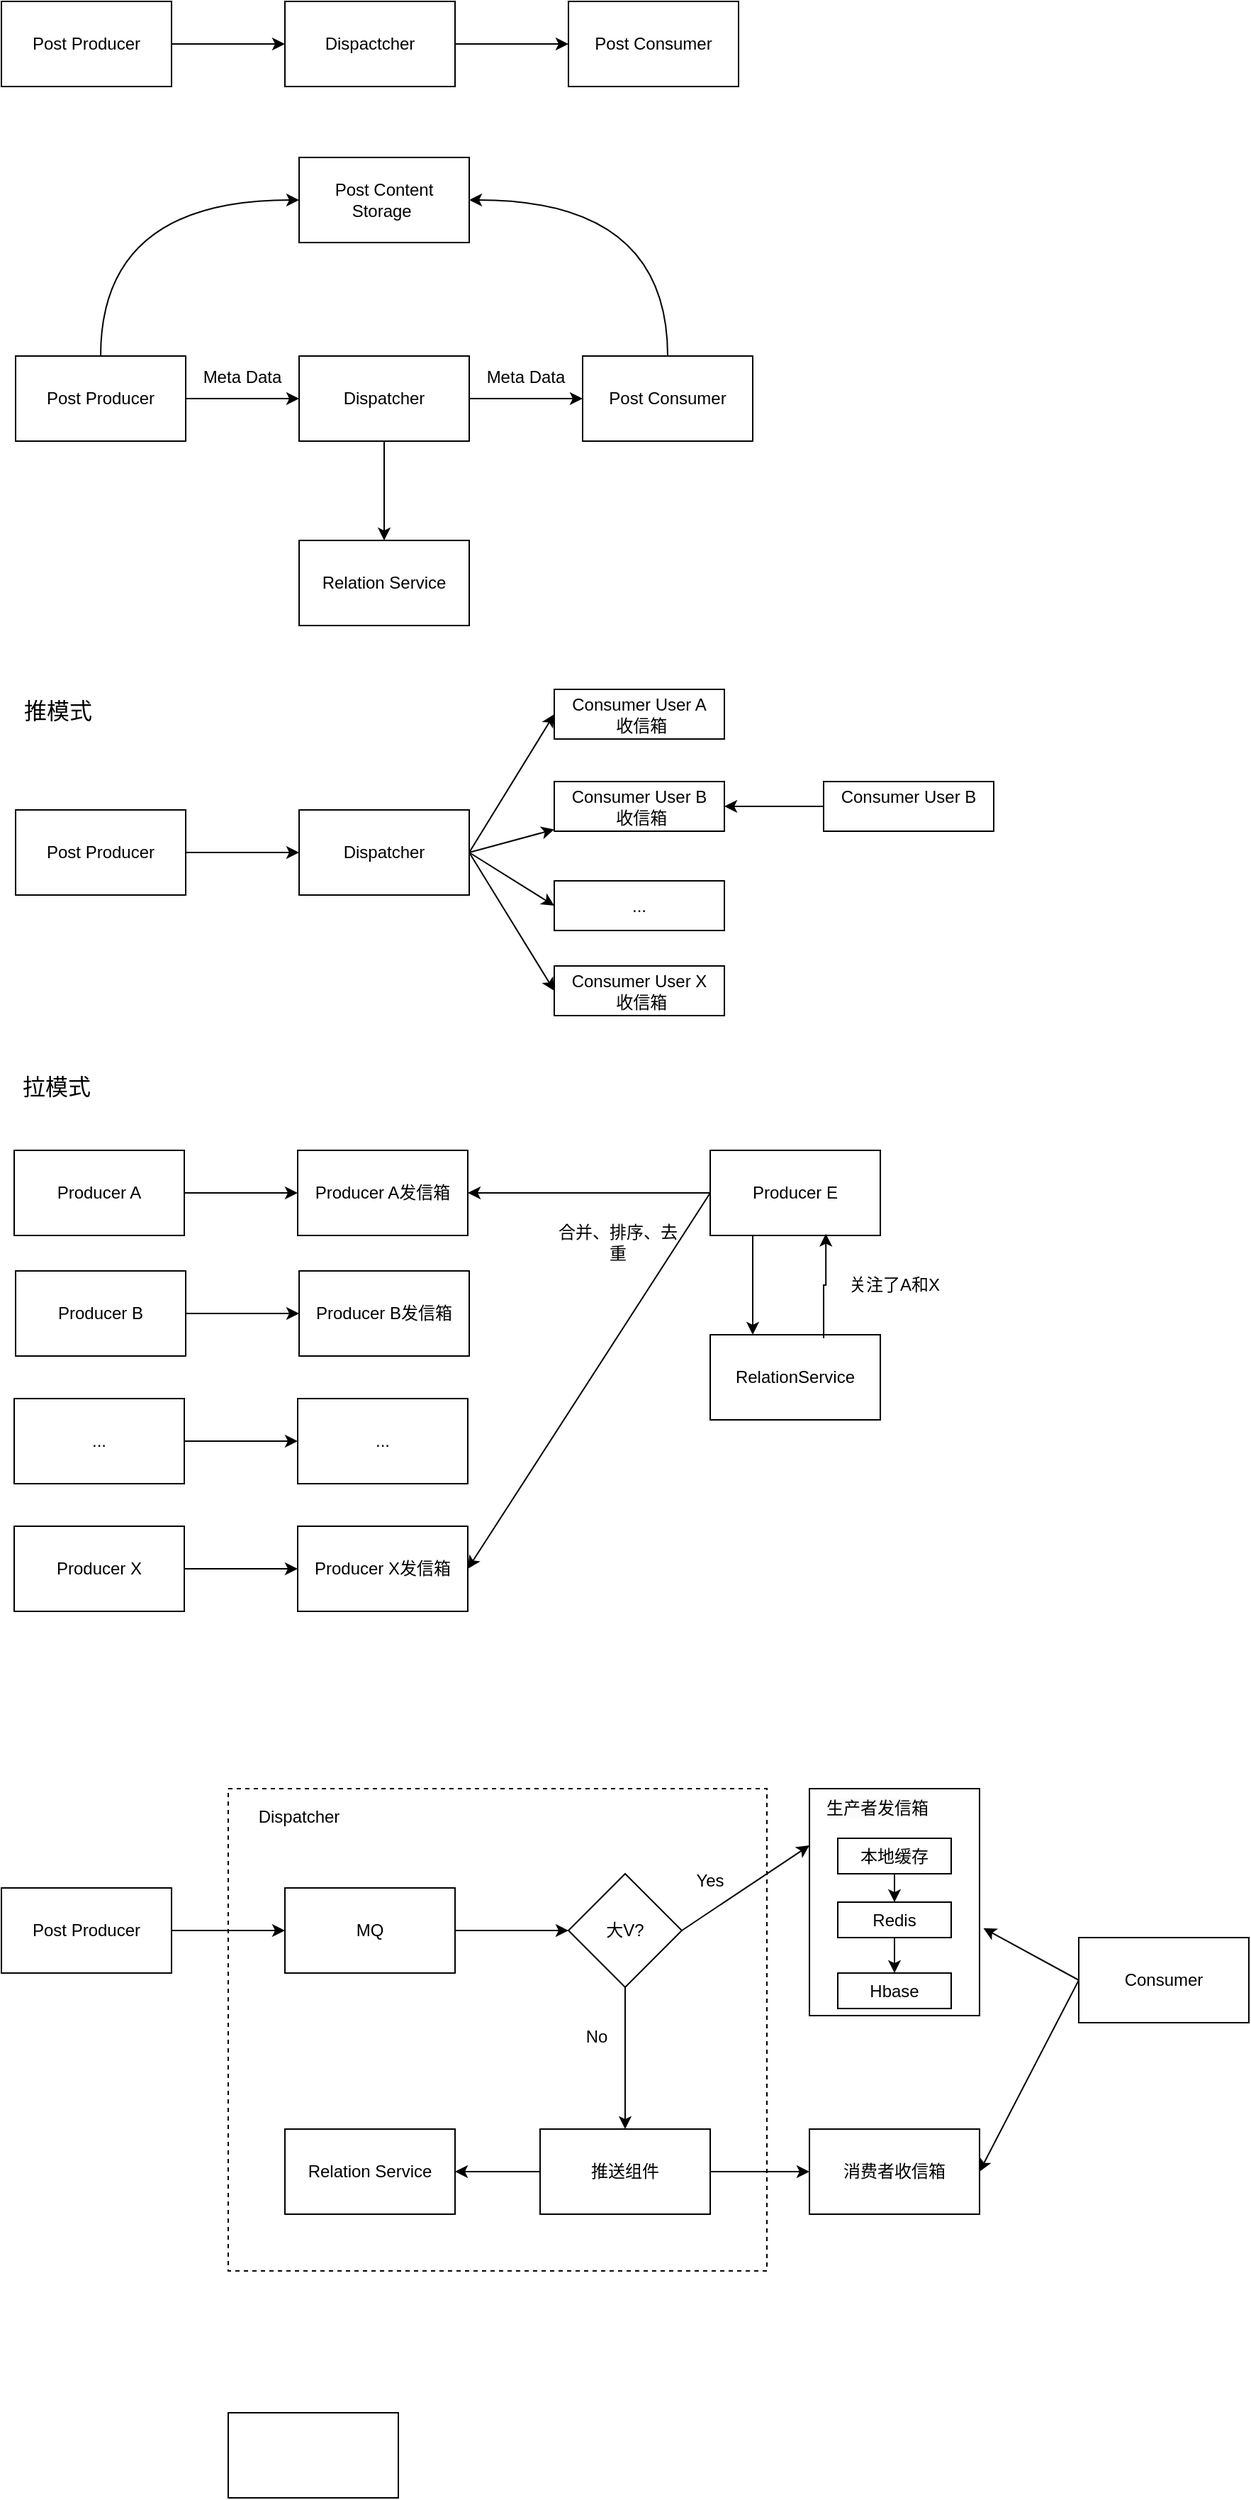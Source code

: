 <mxfile version="24.7.6">
  <diagram name="第 1 页" id="er8IoUahOcEAiOQroVSB">
    <mxGraphModel dx="1012" dy="571" grid="1" gridSize="10" guides="1" tooltips="1" connect="1" arrows="1" fold="1" page="1" pageScale="1" pageWidth="827" pageHeight="1169" math="0" shadow="0">
      <root>
        <mxCell id="0" />
        <mxCell id="1" parent="0" />
        <mxCell id="C0gUcWc2lnnMZgv8tYPe-92" value="" style="rounded=0;whiteSpace=wrap;html=1;dashed=1;" vertex="1" parent="1">
          <mxGeometry x="220" y="1330" width="380" height="340" as="geometry" />
        </mxCell>
        <mxCell id="C0gUcWc2lnnMZgv8tYPe-3" value="" style="edgeStyle=orthogonalEdgeStyle;rounded=0;orthogonalLoop=1;jettySize=auto;html=1;" edge="1" parent="1" source="C0gUcWc2lnnMZgv8tYPe-1" target="C0gUcWc2lnnMZgv8tYPe-2">
          <mxGeometry relative="1" as="geometry" />
        </mxCell>
        <mxCell id="C0gUcWc2lnnMZgv8tYPe-1" value="Post Producer" style="rounded=0;whiteSpace=wrap;html=1;" vertex="1" parent="1">
          <mxGeometry x="60" y="70" width="120" height="60" as="geometry" />
        </mxCell>
        <mxCell id="C0gUcWc2lnnMZgv8tYPe-5" value="" style="edgeStyle=orthogonalEdgeStyle;rounded=0;orthogonalLoop=1;jettySize=auto;html=1;" edge="1" parent="1" source="C0gUcWc2lnnMZgv8tYPe-2" target="C0gUcWc2lnnMZgv8tYPe-4">
          <mxGeometry relative="1" as="geometry" />
        </mxCell>
        <mxCell id="C0gUcWc2lnnMZgv8tYPe-2" value="Dispactcher" style="whiteSpace=wrap;html=1;rounded=0;" vertex="1" parent="1">
          <mxGeometry x="260" y="70" width="120" height="60" as="geometry" />
        </mxCell>
        <mxCell id="C0gUcWc2lnnMZgv8tYPe-4" value="Post Consumer" style="whiteSpace=wrap;html=1;rounded=0;" vertex="1" parent="1">
          <mxGeometry x="460" y="70" width="120" height="60" as="geometry" />
        </mxCell>
        <mxCell id="C0gUcWc2lnnMZgv8tYPe-9" value="" style="edgeStyle=orthogonalEdgeStyle;rounded=0;orthogonalLoop=1;jettySize=auto;html=1;" edge="1" source="C0gUcWc2lnnMZgv8tYPe-10" target="C0gUcWc2lnnMZgv8tYPe-12" parent="1">
          <mxGeometry relative="1" as="geometry" />
        </mxCell>
        <mxCell id="C0gUcWc2lnnMZgv8tYPe-17" style="edgeStyle=orthogonalEdgeStyle;rounded=0;orthogonalLoop=1;jettySize=auto;html=1;entryX=0;entryY=0.5;entryDx=0;entryDy=0;curved=1;exitX=0.5;exitY=0;exitDx=0;exitDy=0;" edge="1" parent="1" source="C0gUcWc2lnnMZgv8tYPe-10" target="C0gUcWc2lnnMZgv8tYPe-16">
          <mxGeometry relative="1" as="geometry" />
        </mxCell>
        <mxCell id="C0gUcWc2lnnMZgv8tYPe-10" value="Post Producer" style="rounded=0;whiteSpace=wrap;html=1;" vertex="1" parent="1">
          <mxGeometry x="70" y="320" width="120" height="60" as="geometry" />
        </mxCell>
        <mxCell id="C0gUcWc2lnnMZgv8tYPe-11" value="" style="edgeStyle=orthogonalEdgeStyle;rounded=0;orthogonalLoop=1;jettySize=auto;html=1;" edge="1" source="C0gUcWc2lnnMZgv8tYPe-12" target="C0gUcWc2lnnMZgv8tYPe-13" parent="1">
          <mxGeometry relative="1" as="geometry" />
        </mxCell>
        <mxCell id="C0gUcWc2lnnMZgv8tYPe-21" style="edgeStyle=orthogonalEdgeStyle;rounded=0;orthogonalLoop=1;jettySize=auto;html=1;" edge="1" parent="1" source="C0gUcWc2lnnMZgv8tYPe-12" target="C0gUcWc2lnnMZgv8tYPe-20">
          <mxGeometry relative="1" as="geometry" />
        </mxCell>
        <mxCell id="C0gUcWc2lnnMZgv8tYPe-12" value="Dispatcher" style="whiteSpace=wrap;html=1;rounded=0;" vertex="1" parent="1">
          <mxGeometry x="270" y="320" width="120" height="60" as="geometry" />
        </mxCell>
        <mxCell id="C0gUcWc2lnnMZgv8tYPe-19" style="edgeStyle=orthogonalEdgeStyle;rounded=0;orthogonalLoop=1;jettySize=auto;html=1;entryX=1;entryY=0.5;entryDx=0;entryDy=0;exitX=0.5;exitY=0;exitDx=0;exitDy=0;curved=1;" edge="1" parent="1" source="C0gUcWc2lnnMZgv8tYPe-13" target="C0gUcWc2lnnMZgv8tYPe-16">
          <mxGeometry relative="1" as="geometry" />
        </mxCell>
        <mxCell id="C0gUcWc2lnnMZgv8tYPe-13" value="Post Consumer" style="whiteSpace=wrap;html=1;rounded=0;" vertex="1" parent="1">
          <mxGeometry x="470" y="320" width="120" height="60" as="geometry" />
        </mxCell>
        <mxCell id="C0gUcWc2lnnMZgv8tYPe-14" value="Meta Data" style="text;html=1;align=center;verticalAlign=middle;whiteSpace=wrap;rounded=0;" vertex="1" parent="1">
          <mxGeometry x="200" y="320" width="60" height="30" as="geometry" />
        </mxCell>
        <mxCell id="C0gUcWc2lnnMZgv8tYPe-15" value="Meta Data" style="text;html=1;align=center;verticalAlign=middle;whiteSpace=wrap;rounded=0;" vertex="1" parent="1">
          <mxGeometry x="400" y="320" width="60" height="30" as="geometry" />
        </mxCell>
        <mxCell id="C0gUcWc2lnnMZgv8tYPe-16" value="Post Content Storage&amp;nbsp;" style="rounded=0;whiteSpace=wrap;html=1;" vertex="1" parent="1">
          <mxGeometry x="270" y="180" width="120" height="60" as="geometry" />
        </mxCell>
        <mxCell id="C0gUcWc2lnnMZgv8tYPe-20" value="Relation Service" style="whiteSpace=wrap;html=1;rounded=0;" vertex="1" parent="1">
          <mxGeometry x="270" y="450" width="120" height="60" as="geometry" />
        </mxCell>
        <mxCell id="C0gUcWc2lnnMZgv8tYPe-24" value="" style="edgeStyle=orthogonalEdgeStyle;rounded=0;orthogonalLoop=1;jettySize=auto;html=1;" edge="1" parent="1" source="C0gUcWc2lnnMZgv8tYPe-22" target="C0gUcWc2lnnMZgv8tYPe-23">
          <mxGeometry relative="1" as="geometry" />
        </mxCell>
        <mxCell id="C0gUcWc2lnnMZgv8tYPe-22" value="Post Producer" style="rounded=0;whiteSpace=wrap;html=1;" vertex="1" parent="1">
          <mxGeometry x="70" y="640" width="120" height="60" as="geometry" />
        </mxCell>
        <mxCell id="C0gUcWc2lnnMZgv8tYPe-25" style="rounded=0;orthogonalLoop=1;jettySize=auto;html=1;entryX=0;entryY=0.5;entryDx=0;entryDy=0;exitX=1;exitY=0.5;exitDx=0;exitDy=0;" edge="1" parent="1" source="C0gUcWc2lnnMZgv8tYPe-23" target="C0gUcWc2lnnMZgv8tYPe-26">
          <mxGeometry relative="1" as="geometry">
            <mxPoint x="430" y="570" as="targetPoint" />
          </mxGeometry>
        </mxCell>
        <mxCell id="C0gUcWc2lnnMZgv8tYPe-29" style="rounded=0;orthogonalLoop=1;jettySize=auto;html=1;exitX=1;exitY=0.5;exitDx=0;exitDy=0;" edge="1" parent="1" source="C0gUcWc2lnnMZgv8tYPe-23" target="C0gUcWc2lnnMZgv8tYPe-27">
          <mxGeometry relative="1" as="geometry" />
        </mxCell>
        <mxCell id="C0gUcWc2lnnMZgv8tYPe-30" style="rounded=0;orthogonalLoop=1;jettySize=auto;html=1;exitX=1;exitY=0.5;exitDx=0;exitDy=0;exitPerimeter=0;entryX=0;entryY=0.5;entryDx=0;entryDy=0;" edge="1" parent="1" source="C0gUcWc2lnnMZgv8tYPe-23" target="C0gUcWc2lnnMZgv8tYPe-28">
          <mxGeometry relative="1" as="geometry" />
        </mxCell>
        <mxCell id="C0gUcWc2lnnMZgv8tYPe-32" style="rounded=0;orthogonalLoop=1;jettySize=auto;html=1;entryX=0;entryY=0.5;entryDx=0;entryDy=0;exitX=1;exitY=0.5;exitDx=0;exitDy=0;" edge="1" parent="1" source="C0gUcWc2lnnMZgv8tYPe-23" target="C0gUcWc2lnnMZgv8tYPe-31">
          <mxGeometry relative="1" as="geometry" />
        </mxCell>
        <mxCell id="C0gUcWc2lnnMZgv8tYPe-23" value="Dispatcher" style="rounded=0;whiteSpace=wrap;html=1;" vertex="1" parent="1">
          <mxGeometry x="270" y="640" width="120" height="60" as="geometry" />
        </mxCell>
        <mxCell id="C0gUcWc2lnnMZgv8tYPe-26" value="Consumer User A&lt;div&gt;&amp;nbsp;收信箱&lt;/div&gt;" style="rounded=0;whiteSpace=wrap;html=1;" vertex="1" parent="1">
          <mxGeometry x="450" y="555" width="120" height="35" as="geometry" />
        </mxCell>
        <mxCell id="C0gUcWc2lnnMZgv8tYPe-27" value="Consumer User B&lt;div&gt;&amp;nbsp;收信箱&lt;/div&gt;" style="rounded=0;whiteSpace=wrap;html=1;" vertex="1" parent="1">
          <mxGeometry x="450" y="620" width="120" height="35" as="geometry" />
        </mxCell>
        <mxCell id="C0gUcWc2lnnMZgv8tYPe-28" value="..." style="rounded=0;whiteSpace=wrap;html=1;" vertex="1" parent="1">
          <mxGeometry x="450" y="690" width="120" height="35" as="geometry" />
        </mxCell>
        <mxCell id="C0gUcWc2lnnMZgv8tYPe-31" value="Consumer User X&lt;div&gt;&amp;nbsp;收信箱&lt;/div&gt;" style="rounded=0;whiteSpace=wrap;html=1;" vertex="1" parent="1">
          <mxGeometry x="450" y="750" width="120" height="35" as="geometry" />
        </mxCell>
        <mxCell id="C0gUcWc2lnnMZgv8tYPe-34" style="edgeStyle=orthogonalEdgeStyle;rounded=0;orthogonalLoop=1;jettySize=auto;html=1;entryX=1;entryY=0.5;entryDx=0;entryDy=0;" edge="1" parent="1" source="C0gUcWc2lnnMZgv8tYPe-33" target="C0gUcWc2lnnMZgv8tYPe-27">
          <mxGeometry relative="1" as="geometry" />
        </mxCell>
        <mxCell id="C0gUcWc2lnnMZgv8tYPe-33" value="Consumer User B&lt;div&gt;&lt;br&gt;&lt;/div&gt;" style="rounded=0;whiteSpace=wrap;html=1;" vertex="1" parent="1">
          <mxGeometry x="640" y="620" width="120" height="35" as="geometry" />
        </mxCell>
        <mxCell id="C0gUcWc2lnnMZgv8tYPe-35" value="&lt;font style=&quot;font-size: 16px;&quot;&gt;推模式&lt;/font&gt;" style="text;html=1;align=center;verticalAlign=middle;whiteSpace=wrap;rounded=0;" vertex="1" parent="1">
          <mxGeometry x="70" y="555" width="60" height="30" as="geometry" />
        </mxCell>
        <mxCell id="C0gUcWc2lnnMZgv8tYPe-36" value="" style="edgeStyle=orthogonalEdgeStyle;rounded=0;orthogonalLoop=1;jettySize=auto;html=1;" edge="1" source="C0gUcWc2lnnMZgv8tYPe-37" target="C0gUcWc2lnnMZgv8tYPe-42" parent="1">
          <mxGeometry relative="1" as="geometry" />
        </mxCell>
        <mxCell id="C0gUcWc2lnnMZgv8tYPe-37" value="Producer A" style="rounded=0;whiteSpace=wrap;html=1;" vertex="1" parent="1">
          <mxGeometry x="69" y="880" width="120" height="60" as="geometry" />
        </mxCell>
        <mxCell id="C0gUcWc2lnnMZgv8tYPe-42" value="Producer A发信箱" style="rounded=0;whiteSpace=wrap;html=1;" vertex="1" parent="1">
          <mxGeometry x="269" y="880" width="120" height="60" as="geometry" />
        </mxCell>
        <mxCell id="C0gUcWc2lnnMZgv8tYPe-49" value="&lt;font style=&quot;font-size: 16px;&quot;&gt;拉模式&lt;/font&gt;" style="text;html=1;align=center;verticalAlign=middle;whiteSpace=wrap;rounded=0;" vertex="1" parent="1">
          <mxGeometry x="69" y="820" width="60" height="30" as="geometry" />
        </mxCell>
        <mxCell id="C0gUcWc2lnnMZgv8tYPe-50" value="" style="edgeStyle=orthogonalEdgeStyle;rounded=0;orthogonalLoop=1;jettySize=auto;html=1;" edge="1" source="C0gUcWc2lnnMZgv8tYPe-51" target="C0gUcWc2lnnMZgv8tYPe-52" parent="1">
          <mxGeometry relative="1" as="geometry" />
        </mxCell>
        <mxCell id="C0gUcWc2lnnMZgv8tYPe-51" value="Producer B" style="rounded=0;whiteSpace=wrap;html=1;" vertex="1" parent="1">
          <mxGeometry x="70" y="965" width="120" height="60" as="geometry" />
        </mxCell>
        <mxCell id="C0gUcWc2lnnMZgv8tYPe-52" value="Producer B发信箱" style="rounded=0;whiteSpace=wrap;html=1;" vertex="1" parent="1">
          <mxGeometry x="270" y="965" width="120" height="60" as="geometry" />
        </mxCell>
        <mxCell id="C0gUcWc2lnnMZgv8tYPe-53" value="" style="edgeStyle=orthogonalEdgeStyle;rounded=0;orthogonalLoop=1;jettySize=auto;html=1;" edge="1" source="C0gUcWc2lnnMZgv8tYPe-54" target="C0gUcWc2lnnMZgv8tYPe-55" parent="1">
          <mxGeometry relative="1" as="geometry" />
        </mxCell>
        <mxCell id="C0gUcWc2lnnMZgv8tYPe-54" value="..." style="rounded=0;whiteSpace=wrap;html=1;" vertex="1" parent="1">
          <mxGeometry x="69" y="1055" width="120" height="60" as="geometry" />
        </mxCell>
        <mxCell id="C0gUcWc2lnnMZgv8tYPe-55" value="..." style="rounded=0;whiteSpace=wrap;html=1;" vertex="1" parent="1">
          <mxGeometry x="269" y="1055" width="120" height="60" as="geometry" />
        </mxCell>
        <mxCell id="C0gUcWc2lnnMZgv8tYPe-56" value="" style="edgeStyle=orthogonalEdgeStyle;rounded=0;orthogonalLoop=1;jettySize=auto;html=1;" edge="1" source="C0gUcWc2lnnMZgv8tYPe-57" target="C0gUcWc2lnnMZgv8tYPe-58" parent="1">
          <mxGeometry relative="1" as="geometry" />
        </mxCell>
        <mxCell id="C0gUcWc2lnnMZgv8tYPe-57" value="Producer X" style="rounded=0;whiteSpace=wrap;html=1;" vertex="1" parent="1">
          <mxGeometry x="69" y="1145" width="120" height="60" as="geometry" />
        </mxCell>
        <mxCell id="C0gUcWc2lnnMZgv8tYPe-58" value="Producer X发信箱" style="rounded=0;whiteSpace=wrap;html=1;" vertex="1" parent="1">
          <mxGeometry x="269" y="1145" width="120" height="60" as="geometry" />
        </mxCell>
        <mxCell id="C0gUcWc2lnnMZgv8tYPe-61" style="edgeStyle=orthogonalEdgeStyle;rounded=0;orthogonalLoop=1;jettySize=auto;html=1;entryX=0.25;entryY=0;entryDx=0;entryDy=0;exitX=0.25;exitY=1;exitDx=0;exitDy=0;exitPerimeter=0;" edge="1" parent="1" source="C0gUcWc2lnnMZgv8tYPe-59" target="C0gUcWc2lnnMZgv8tYPe-60">
          <mxGeometry relative="1" as="geometry">
            <mxPoint x="590" y="950" as="sourcePoint" />
          </mxGeometry>
        </mxCell>
        <mxCell id="C0gUcWc2lnnMZgv8tYPe-63" style="edgeStyle=orthogonalEdgeStyle;rounded=0;orthogonalLoop=1;jettySize=auto;html=1;entryX=1;entryY=0.5;entryDx=0;entryDy=0;" edge="1" parent="1" source="C0gUcWc2lnnMZgv8tYPe-59" target="C0gUcWc2lnnMZgv8tYPe-42">
          <mxGeometry relative="1" as="geometry" />
        </mxCell>
        <mxCell id="C0gUcWc2lnnMZgv8tYPe-64" style="rounded=0;orthogonalLoop=1;jettySize=auto;html=1;entryX=1;entryY=0.5;entryDx=0;entryDy=0;" edge="1" parent="1" target="C0gUcWc2lnnMZgv8tYPe-58">
          <mxGeometry relative="1" as="geometry">
            <mxPoint x="560" y="910" as="sourcePoint" />
          </mxGeometry>
        </mxCell>
        <mxCell id="C0gUcWc2lnnMZgv8tYPe-59" value="Producer E" style="rounded=0;whiteSpace=wrap;html=1;" vertex="1" parent="1">
          <mxGeometry x="560" y="880" width="120" height="60" as="geometry" />
        </mxCell>
        <mxCell id="C0gUcWc2lnnMZgv8tYPe-60" value="RelationService" style="rounded=0;whiteSpace=wrap;html=1;" vertex="1" parent="1">
          <mxGeometry x="560" y="1010" width="120" height="60" as="geometry" />
        </mxCell>
        <mxCell id="C0gUcWc2lnnMZgv8tYPe-62" style="edgeStyle=orthogonalEdgeStyle;rounded=0;orthogonalLoop=1;jettySize=auto;html=1;entryX=0.68;entryY=0.98;entryDx=0;entryDy=0;entryPerimeter=0;exitX=0.667;exitY=0.04;exitDx=0;exitDy=0;exitPerimeter=0;" edge="1" parent="1" source="C0gUcWc2lnnMZgv8tYPe-60" target="C0gUcWc2lnnMZgv8tYPe-59">
          <mxGeometry relative="1" as="geometry">
            <mxPoint x="640" y="1010" as="sourcePoint" />
          </mxGeometry>
        </mxCell>
        <mxCell id="C0gUcWc2lnnMZgv8tYPe-65" value="关注了A和X" style="text;html=1;align=center;verticalAlign=middle;whiteSpace=wrap;rounded=0;" vertex="1" parent="1">
          <mxGeometry x="640" y="960" width="100" height="30" as="geometry" />
        </mxCell>
        <mxCell id="C0gUcWc2lnnMZgv8tYPe-66" value="合并、排序、去重" style="text;html=1;align=center;verticalAlign=middle;whiteSpace=wrap;rounded=0;" vertex="1" parent="1">
          <mxGeometry x="450" y="930" width="90" height="30" as="geometry" />
        </mxCell>
        <mxCell id="C0gUcWc2lnnMZgv8tYPe-69" value="" style="edgeStyle=orthogonalEdgeStyle;rounded=0;orthogonalLoop=1;jettySize=auto;html=1;" edge="1" parent="1" source="C0gUcWc2lnnMZgv8tYPe-67" target="C0gUcWc2lnnMZgv8tYPe-68">
          <mxGeometry relative="1" as="geometry" />
        </mxCell>
        <mxCell id="C0gUcWc2lnnMZgv8tYPe-67" value="Post Producer" style="rounded=0;whiteSpace=wrap;html=1;" vertex="1" parent="1">
          <mxGeometry x="60" y="1400" width="120" height="60" as="geometry" />
        </mxCell>
        <mxCell id="C0gUcWc2lnnMZgv8tYPe-76" value="" style="edgeStyle=orthogonalEdgeStyle;rounded=0;orthogonalLoop=1;jettySize=auto;html=1;" edge="1" parent="1" source="C0gUcWc2lnnMZgv8tYPe-68" target="C0gUcWc2lnnMZgv8tYPe-75">
          <mxGeometry relative="1" as="geometry" />
        </mxCell>
        <mxCell id="C0gUcWc2lnnMZgv8tYPe-68" value="MQ" style="rounded=0;whiteSpace=wrap;html=1;" vertex="1" parent="1">
          <mxGeometry x="260" y="1400" width="120" height="60" as="geometry" />
        </mxCell>
        <mxCell id="C0gUcWc2lnnMZgv8tYPe-74" value="Relation Service" style="rounded=0;whiteSpace=wrap;html=1;" vertex="1" parent="1">
          <mxGeometry x="260" y="1570" width="120" height="60" as="geometry" />
        </mxCell>
        <mxCell id="C0gUcWc2lnnMZgv8tYPe-78" value="" style="edgeStyle=orthogonalEdgeStyle;rounded=0;orthogonalLoop=1;jettySize=auto;html=1;" edge="1" parent="1" source="C0gUcWc2lnnMZgv8tYPe-75" target="C0gUcWc2lnnMZgv8tYPe-77">
          <mxGeometry relative="1" as="geometry" />
        </mxCell>
        <mxCell id="C0gUcWc2lnnMZgv8tYPe-82" style="rounded=0;orthogonalLoop=1;jettySize=auto;html=1;exitX=1;exitY=0.5;exitDx=0;exitDy=0;entryX=0;entryY=0.25;entryDx=0;entryDy=0;" edge="1" parent="1" source="C0gUcWc2lnnMZgv8tYPe-75" target="C0gUcWc2lnnMZgv8tYPe-84">
          <mxGeometry relative="1" as="geometry">
            <mxPoint x="610" y="1380" as="targetPoint" />
          </mxGeometry>
        </mxCell>
        <mxCell id="C0gUcWc2lnnMZgv8tYPe-75" value="大V?" style="rhombus;whiteSpace=wrap;html=1;rounded=0;" vertex="1" parent="1">
          <mxGeometry x="460" y="1390" width="80" height="80" as="geometry" />
        </mxCell>
        <mxCell id="C0gUcWc2lnnMZgv8tYPe-80" style="edgeStyle=orthogonalEdgeStyle;rounded=0;orthogonalLoop=1;jettySize=auto;html=1;entryX=1;entryY=0.5;entryDx=0;entryDy=0;" edge="1" parent="1" source="C0gUcWc2lnnMZgv8tYPe-77" target="C0gUcWc2lnnMZgv8tYPe-74">
          <mxGeometry relative="1" as="geometry" />
        </mxCell>
        <mxCell id="C0gUcWc2lnnMZgv8tYPe-96" style="edgeStyle=orthogonalEdgeStyle;rounded=0;orthogonalLoop=1;jettySize=auto;html=1;" edge="1" parent="1" source="C0gUcWc2lnnMZgv8tYPe-77" target="C0gUcWc2lnnMZgv8tYPe-81">
          <mxGeometry relative="1" as="geometry" />
        </mxCell>
        <mxCell id="C0gUcWc2lnnMZgv8tYPe-77" value="推送组件" style="whiteSpace=wrap;html=1;rounded=0;" vertex="1" parent="1">
          <mxGeometry x="440" y="1570" width="120" height="60" as="geometry" />
        </mxCell>
        <mxCell id="C0gUcWc2lnnMZgv8tYPe-79" value="No" style="text;html=1;align=center;verticalAlign=middle;whiteSpace=wrap;rounded=0;" vertex="1" parent="1">
          <mxGeometry x="450" y="1490" width="60" height="30" as="geometry" />
        </mxCell>
        <mxCell id="C0gUcWc2lnnMZgv8tYPe-81" value="消费者收信箱" style="whiteSpace=wrap;html=1;rounded=0;" vertex="1" parent="1">
          <mxGeometry x="630" y="1570" width="120" height="60" as="geometry" />
        </mxCell>
        <mxCell id="C0gUcWc2lnnMZgv8tYPe-83" value="Yes" style="text;html=1;align=center;verticalAlign=middle;whiteSpace=wrap;rounded=0;" vertex="1" parent="1">
          <mxGeometry x="530" y="1380" width="60" height="30" as="geometry" />
        </mxCell>
        <mxCell id="C0gUcWc2lnnMZgv8tYPe-84" value="" style="whiteSpace=wrap;html=1;rounded=0;" vertex="1" parent="1">
          <mxGeometry x="630" y="1330" width="120" height="160" as="geometry" />
        </mxCell>
        <mxCell id="C0gUcWc2lnnMZgv8tYPe-85" value="&lt;span style=&quot;color: rgb(0, 0, 0); font-family: Helvetica; font-size: 12px; font-style: normal; font-variant-ligatures: normal; font-variant-caps: normal; font-weight: 400; letter-spacing: normal; orphans: 2; text-align: center; text-indent: 0px; text-transform: none; widows: 2; word-spacing: 0px; -webkit-text-stroke-width: 0px; white-space: normal; background-color: rgb(251, 251, 251); text-decoration-thickness: initial; text-decoration-style: initial; text-decoration-color: initial; display: inline !important; float: none;&quot;&gt;生产者发信箱&lt;/span&gt;" style="text;whiteSpace=wrap;html=1;" vertex="1" parent="1">
          <mxGeometry x="640" y="1330" width="110" height="40" as="geometry" />
        </mxCell>
        <mxCell id="C0gUcWc2lnnMZgv8tYPe-88" value="" style="edgeStyle=orthogonalEdgeStyle;rounded=0;orthogonalLoop=1;jettySize=auto;html=1;" edge="1" parent="1" source="C0gUcWc2lnnMZgv8tYPe-86" target="C0gUcWc2lnnMZgv8tYPe-87">
          <mxGeometry relative="1" as="geometry" />
        </mxCell>
        <mxCell id="C0gUcWc2lnnMZgv8tYPe-86" value="本地缓存" style="rounded=0;whiteSpace=wrap;html=1;" vertex="1" parent="1">
          <mxGeometry x="650" y="1365" width="80" height="25" as="geometry" />
        </mxCell>
        <mxCell id="C0gUcWc2lnnMZgv8tYPe-90" value="" style="edgeStyle=orthogonalEdgeStyle;rounded=0;orthogonalLoop=1;jettySize=auto;html=1;" edge="1" parent="1" source="C0gUcWc2lnnMZgv8tYPe-87" target="C0gUcWc2lnnMZgv8tYPe-89">
          <mxGeometry relative="1" as="geometry" />
        </mxCell>
        <mxCell id="C0gUcWc2lnnMZgv8tYPe-87" value="Redis" style="rounded=0;whiteSpace=wrap;html=1;" vertex="1" parent="1">
          <mxGeometry x="650" y="1410" width="80" height="25" as="geometry" />
        </mxCell>
        <mxCell id="C0gUcWc2lnnMZgv8tYPe-89" value="Hbase" style="rounded=0;whiteSpace=wrap;html=1;" vertex="1" parent="1">
          <mxGeometry x="650" y="1460" width="80" height="25" as="geometry" />
        </mxCell>
        <mxCell id="C0gUcWc2lnnMZgv8tYPe-91" value="Consumer" style="whiteSpace=wrap;html=1;rounded=0;" vertex="1" parent="1">
          <mxGeometry x="820" y="1435" width="120" height="60" as="geometry" />
        </mxCell>
        <mxCell id="C0gUcWc2lnnMZgv8tYPe-93" value="Dispatcher" style="text;html=1;align=center;verticalAlign=middle;whiteSpace=wrap;rounded=0;" vertex="1" parent="1">
          <mxGeometry x="240" y="1335" width="60" height="30" as="geometry" />
        </mxCell>
        <mxCell id="C0gUcWc2lnnMZgv8tYPe-94" style="rounded=0;orthogonalLoop=1;jettySize=auto;html=1;entryX=1.023;entryY=0.615;entryDx=0;entryDy=0;entryPerimeter=0;exitX=0;exitY=0.5;exitDx=0;exitDy=0;" edge="1" parent="1" source="C0gUcWc2lnnMZgv8tYPe-91" target="C0gUcWc2lnnMZgv8tYPe-84">
          <mxGeometry relative="1" as="geometry" />
        </mxCell>
        <mxCell id="C0gUcWc2lnnMZgv8tYPe-95" style="rounded=0;orthogonalLoop=1;jettySize=auto;html=1;entryX=1;entryY=0.5;entryDx=0;entryDy=0;exitX=0;exitY=0.5;exitDx=0;exitDy=0;" edge="1" parent="1" source="C0gUcWc2lnnMZgv8tYPe-91" target="C0gUcWc2lnnMZgv8tYPe-81">
          <mxGeometry relative="1" as="geometry" />
        </mxCell>
        <mxCell id="C0gUcWc2lnnMZgv8tYPe-97" value="" style="rounded=0;whiteSpace=wrap;html=1;" vertex="1" parent="1">
          <mxGeometry x="220" y="1770" width="120" height="60" as="geometry" />
        </mxCell>
      </root>
    </mxGraphModel>
  </diagram>
</mxfile>
